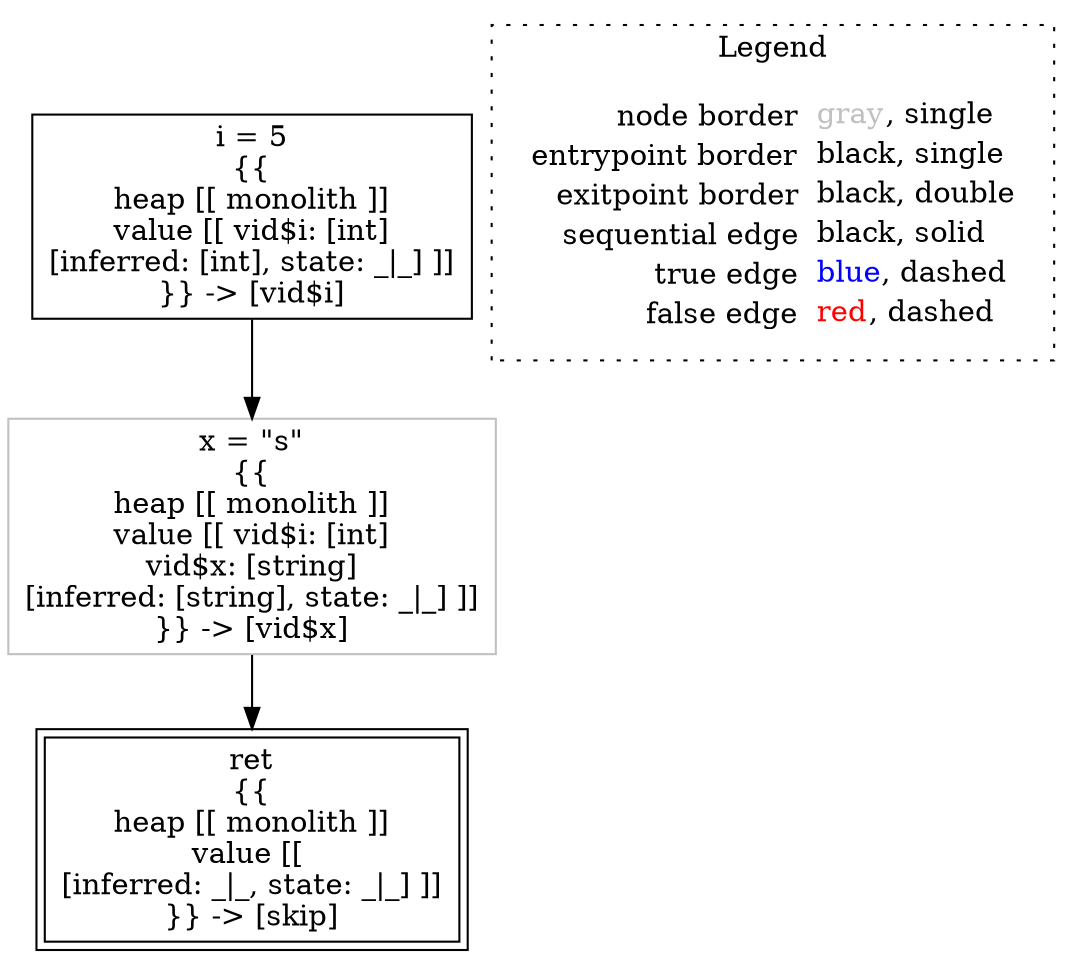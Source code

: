 digraph {
	"node0" [shape="rect",color="black",label=<i = 5<BR/>{{<BR/>heap [[ monolith ]]<BR/>value [[ vid$i: [int]<BR/>[inferred: [int], state: _|_] ]]<BR/>}} -&gt; [vid$i]>];
	"node1" [shape="rect",color="gray",label=<x = &quot;s&quot;<BR/>{{<BR/>heap [[ monolith ]]<BR/>value [[ vid$i: [int]<BR/>vid$x: [string]<BR/>[inferred: [string], state: _|_] ]]<BR/>}} -&gt; [vid$x]>];
	"node2" [shape="rect",color="black",peripheries="2",label=<ret<BR/>{{<BR/>heap [[ monolith ]]<BR/>value [[ <BR/>[inferred: _|_, state: _|_] ]]<BR/>}} -&gt; [skip]>];
	"node1" -> "node2" [color="black"];
	"node0" -> "node1" [color="black"];
subgraph cluster_legend {
	label="Legend";
	style=dotted;
	node [shape=plaintext];
	"legend" [label=<<table border="0" cellpadding="2" cellspacing="0" cellborder="0"><tr><td align="right">node border&nbsp;</td><td align="left"><font color="gray">gray</font>, single</td></tr><tr><td align="right">entrypoint border&nbsp;</td><td align="left"><font color="black">black</font>, single</td></tr><tr><td align="right">exitpoint border&nbsp;</td><td align="left"><font color="black">black</font>, double</td></tr><tr><td align="right">sequential edge&nbsp;</td><td align="left"><font color="black">black</font>, solid</td></tr><tr><td align="right">true edge&nbsp;</td><td align="left"><font color="blue">blue</font>, dashed</td></tr><tr><td align="right">false edge&nbsp;</td><td align="left"><font color="red">red</font>, dashed</td></tr></table>>];
}

}
